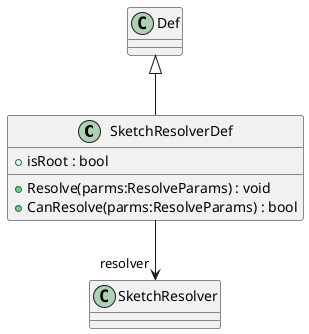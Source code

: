 @startuml
class SketchResolverDef {
    + isRoot : bool
    + Resolve(parms:ResolveParams) : void
    + CanResolve(parms:ResolveParams) : bool
}
Def <|-- SketchResolverDef
SketchResolverDef --> "resolver" SketchResolver
@enduml
